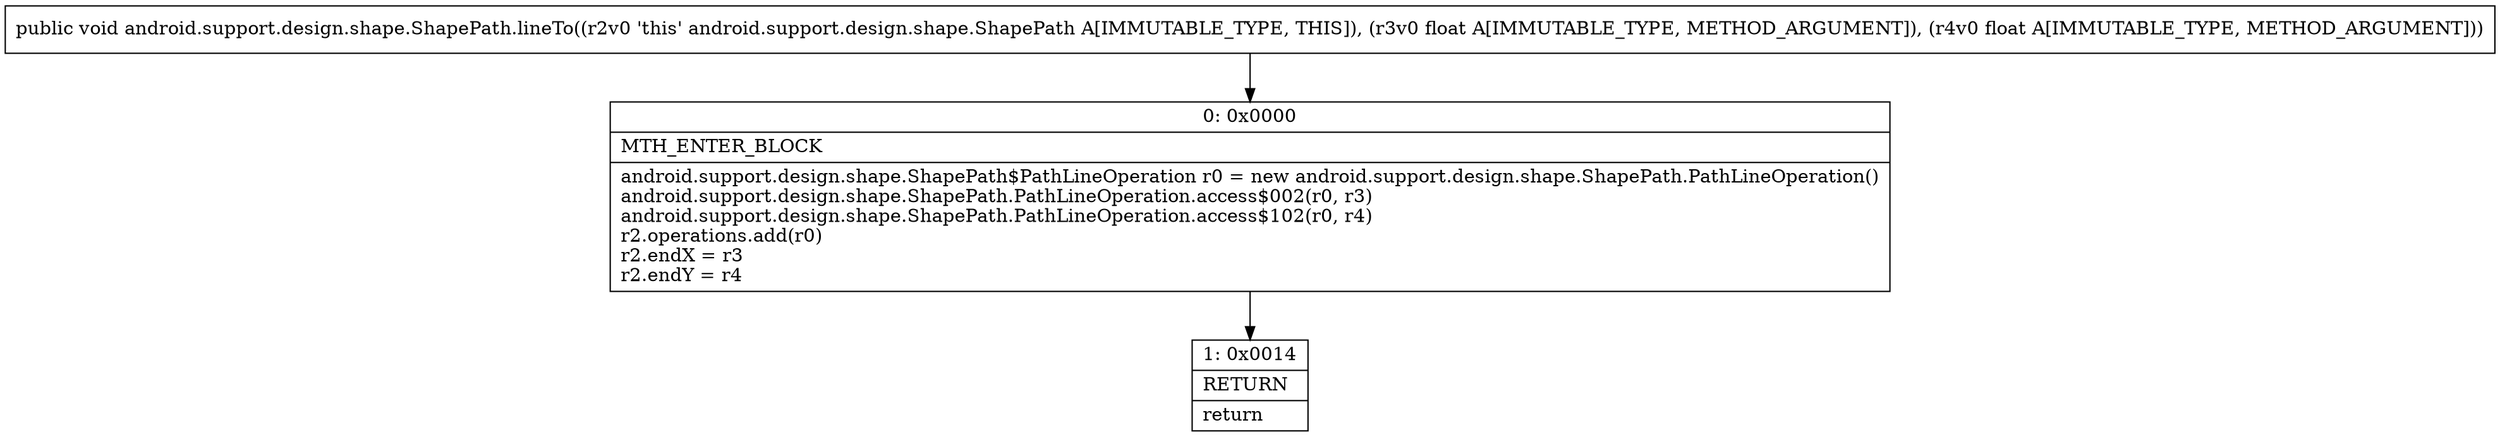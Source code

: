 digraph "CFG forandroid.support.design.shape.ShapePath.lineTo(FF)V" {
Node_0 [shape=record,label="{0\:\ 0x0000|MTH_ENTER_BLOCK\l|android.support.design.shape.ShapePath$PathLineOperation r0 = new android.support.design.shape.ShapePath.PathLineOperation()\landroid.support.design.shape.ShapePath.PathLineOperation.access$002(r0, r3)\landroid.support.design.shape.ShapePath.PathLineOperation.access$102(r0, r4)\lr2.operations.add(r0)\lr2.endX = r3\lr2.endY = r4\l}"];
Node_1 [shape=record,label="{1\:\ 0x0014|RETURN\l|return\l}"];
MethodNode[shape=record,label="{public void android.support.design.shape.ShapePath.lineTo((r2v0 'this' android.support.design.shape.ShapePath A[IMMUTABLE_TYPE, THIS]), (r3v0 float A[IMMUTABLE_TYPE, METHOD_ARGUMENT]), (r4v0 float A[IMMUTABLE_TYPE, METHOD_ARGUMENT])) }"];
MethodNode -> Node_0;
Node_0 -> Node_1;
}

